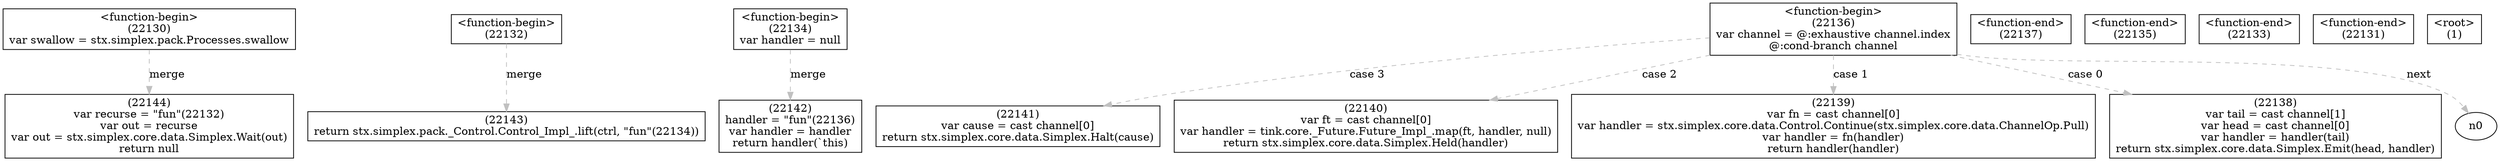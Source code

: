 digraph graphname {
n22144 [shape=box,label="(22144)\nvar recurse = \"fun\"(22132)\nvar out = recurse\nvar out = stx.simplex.core.data.Simplex.Wait(out)\nreturn null"];
n22143 [shape=box,label="(22143)\nreturn stx.simplex.pack._Control.Control_Impl_.lift(ctrl, \"fun\"(22134))"];
n22142 [shape=box,label="(22142)\nhandler = \"fun\"(22136)\nvar handler = handler\nreturn handler(`this)"];
n22141 [shape=box,label="(22141)\nvar cause = cast channel[0]\nreturn stx.simplex.core.data.Simplex.Halt(cause)"];
n22140 [shape=box,label="(22140)\nvar ft = cast channel[0]\nvar handler = tink.core._Future.Future_Impl_.map(ft, handler, null)\nreturn stx.simplex.core.data.Simplex.Held(handler)"];
n22139 [shape=box,label="(22139)\nvar fn = cast channel[0]\nvar handler = stx.simplex.core.data.Control.Continue(stx.simplex.core.data.ChannelOp.Pull)\nvar handler = fn(handler)\nreturn handler(handler)"];
n22138 [shape=box,label="(22138)\nvar tail = cast channel[1]\nvar head = cast channel[0]\nvar handler = handler(tail)\nreturn stx.simplex.core.data.Simplex.Emit(head, handler)"];
n22137 [shape=box,label="<function-end>
(22137)"];
n22136 [shape=box,label="<function-begin>
(22136)\nvar channel = @:exhaustive channel.index\n@:cond-branch channel"];
n22136 -> n22138[style="dashed",color="gray",label="case 0"];
n22136 -> n22139[style="dashed",color="gray",label="case 1"];
n22136 -> n22140[style="dashed",color="gray",label="case 2"];
n22136 -> n22141[style="dashed",color="gray",label="case 3"];
n22136 -> n0[style="dashed",color="gray",label="next"];
n22135 [shape=box,label="<function-end>
(22135)"];
n22134 [shape=box,label="<function-begin>
(22134)\nvar handler = null"];
n22134 -> n22142[style="dashed",color="gray",label="merge"];
n22133 [shape=box,label="<function-end>
(22133)"];
n22132 [shape=box,label="<function-begin>
(22132)"];
n22132 -> n22143[style="dashed",color="gray",label="merge"];
n22131 [shape=box,label="<function-end>
(22131)"];
n22130 [shape=box,label="<function-begin>
(22130)\nvar swallow = stx.simplex.pack.Processes.swallow"];
n22130 -> n22144[style="dashed",color="gray",label="merge"];
n1 [shape=box,label="<root>
(1)"];
}
